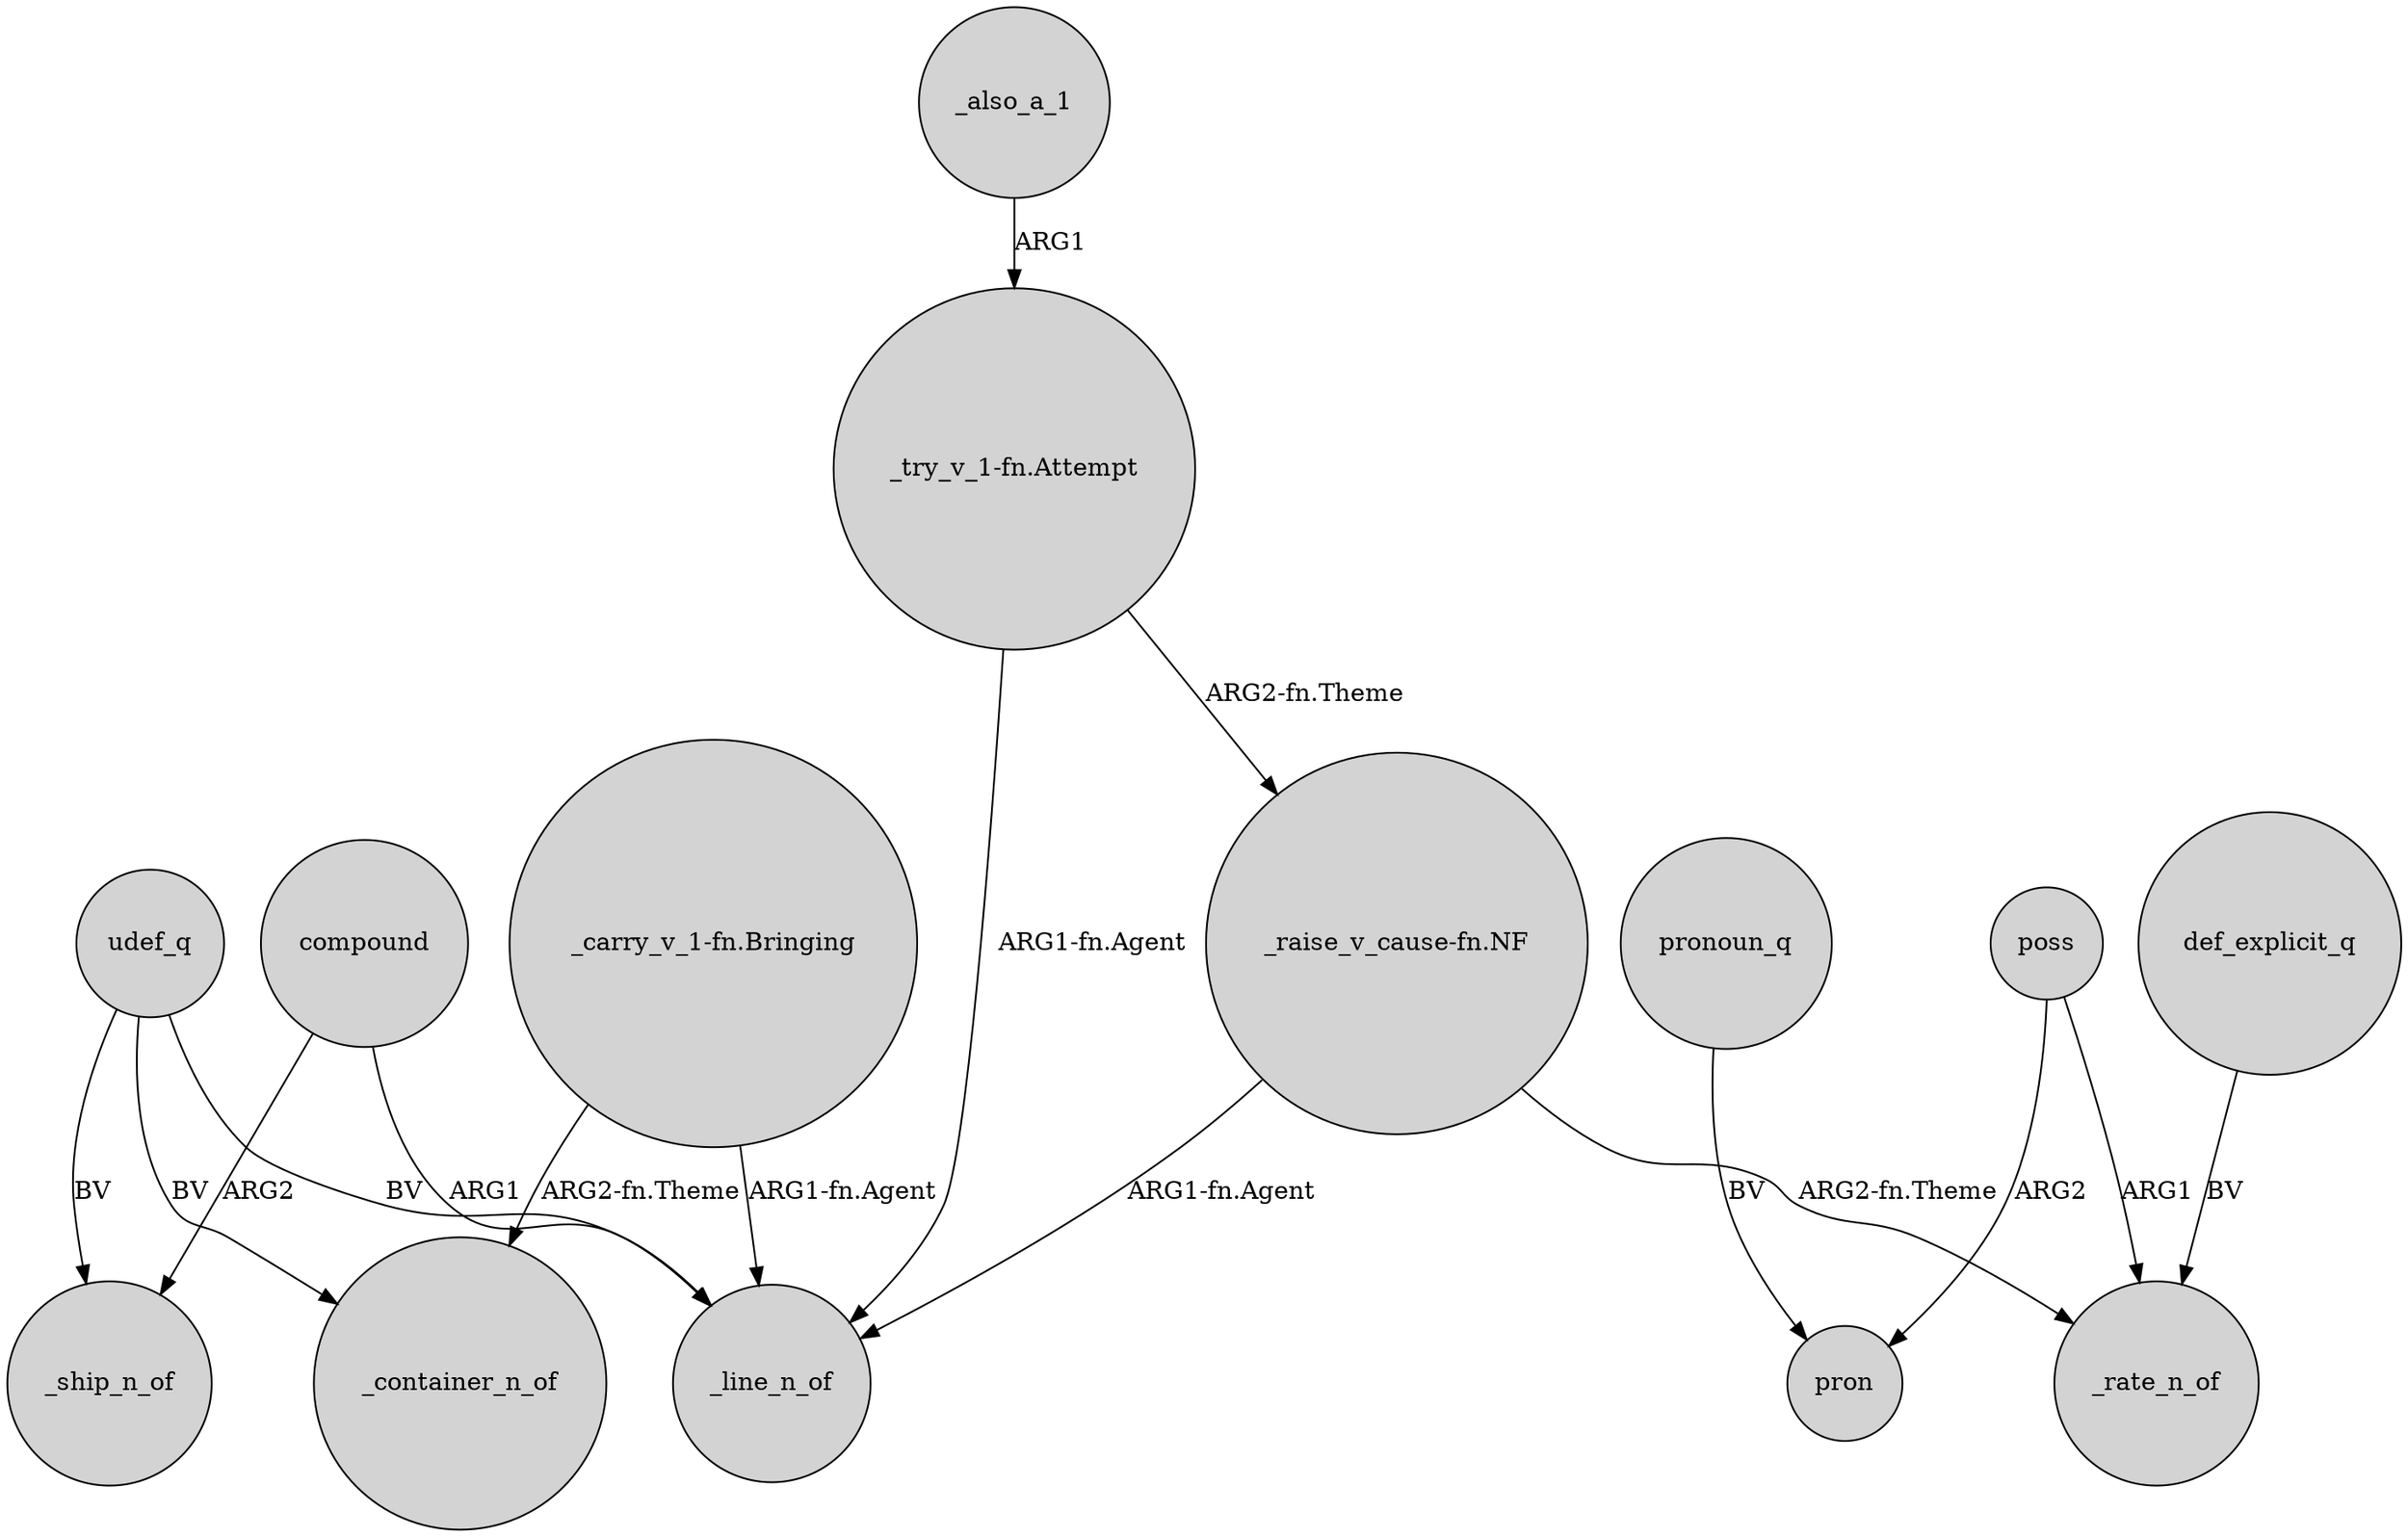digraph {
	node [shape=circle style=filled]
	"_try_v_1-fn.Attempt" -> _line_n_of [label="ARG1-fn.Agent"]
	poss -> _rate_n_of [label=ARG1]
	compound -> _line_n_of [label=ARG1]
	compound -> _ship_n_of [label=ARG2]
	"_carry_v_1-fn.Bringing" -> _line_n_of [label="ARG1-fn.Agent"]
	"_raise_v_cause-fn.NF" -> _line_n_of [label="ARG1-fn.Agent"]
	udef_q -> _container_n_of [label=BV]
	udef_q -> _line_n_of [label=BV]
	udef_q -> _ship_n_of [label=BV]
	_also_a_1 -> "_try_v_1-fn.Attempt" [label=ARG1]
	poss -> pron [label=ARG2]
	"_try_v_1-fn.Attempt" -> "_raise_v_cause-fn.NF" [label="ARG2-fn.Theme"]
	def_explicit_q -> _rate_n_of [label=BV]
	"_raise_v_cause-fn.NF" -> _rate_n_of [label="ARG2-fn.Theme"]
	"_carry_v_1-fn.Bringing" -> _container_n_of [label="ARG2-fn.Theme"]
	pronoun_q -> pron [label=BV]
}
